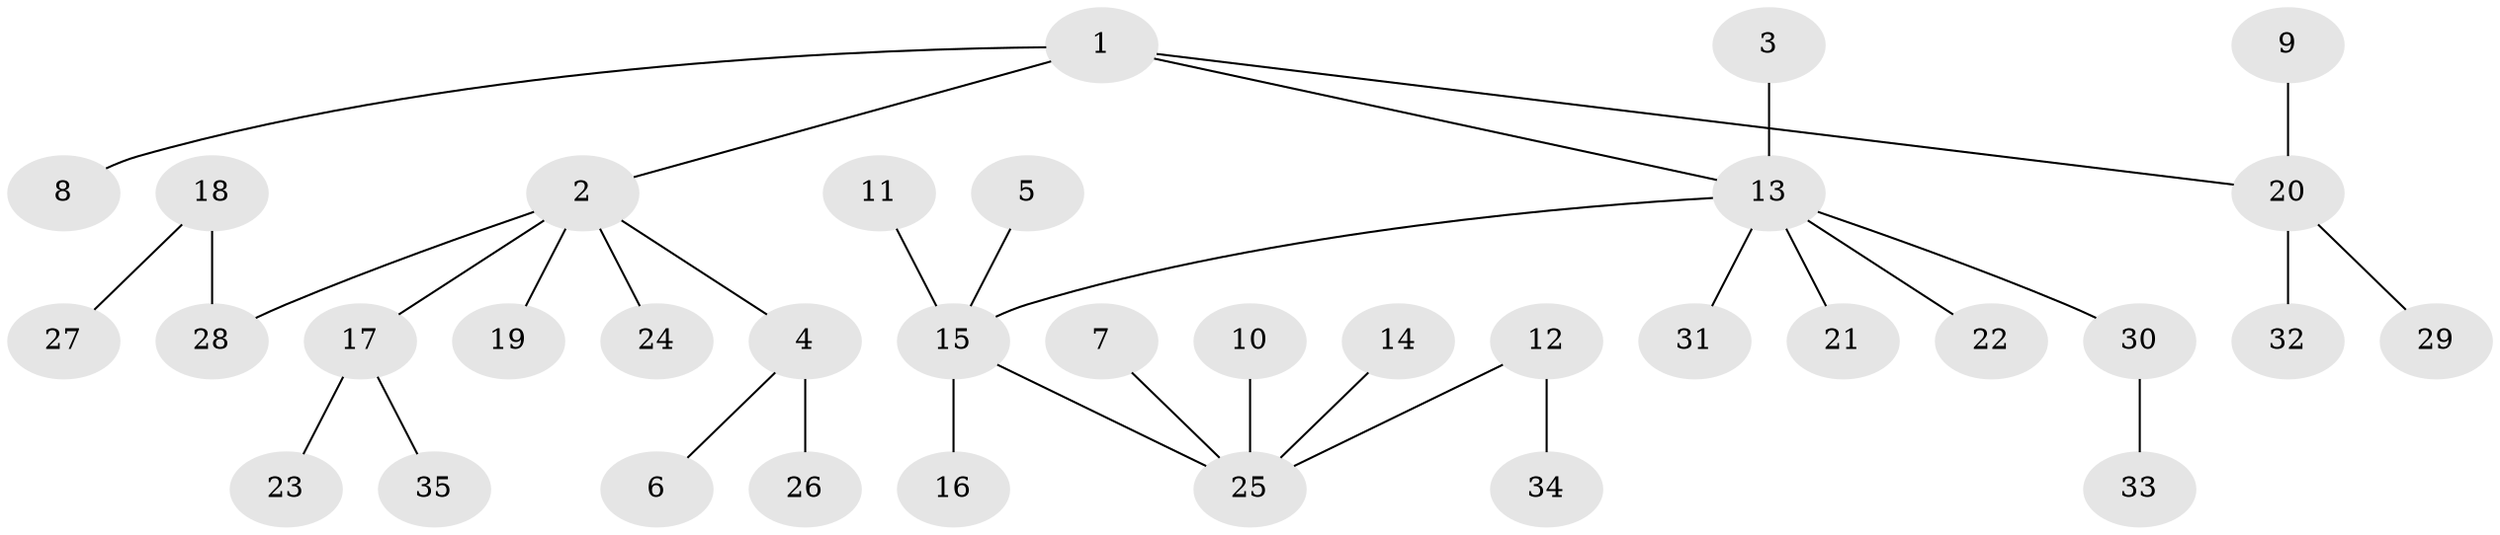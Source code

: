 // original degree distribution, {4: 0.10144927536231885, 6: 0.014492753623188406, 2: 0.2753623188405797, 1: 0.4782608695652174, 5: 0.028985507246376812, 3: 0.10144927536231885}
// Generated by graph-tools (version 1.1) at 2025/50/03/09/25 03:50:20]
// undirected, 35 vertices, 34 edges
graph export_dot {
graph [start="1"]
  node [color=gray90,style=filled];
  1;
  2;
  3;
  4;
  5;
  6;
  7;
  8;
  9;
  10;
  11;
  12;
  13;
  14;
  15;
  16;
  17;
  18;
  19;
  20;
  21;
  22;
  23;
  24;
  25;
  26;
  27;
  28;
  29;
  30;
  31;
  32;
  33;
  34;
  35;
  1 -- 2 [weight=1.0];
  1 -- 8 [weight=1.0];
  1 -- 13 [weight=1.0];
  1 -- 20 [weight=1.0];
  2 -- 4 [weight=1.0];
  2 -- 17 [weight=1.0];
  2 -- 19 [weight=1.0];
  2 -- 24 [weight=1.0];
  2 -- 28 [weight=1.0];
  3 -- 13 [weight=1.0];
  4 -- 6 [weight=1.0];
  4 -- 26 [weight=1.0];
  5 -- 15 [weight=1.0];
  7 -- 25 [weight=1.0];
  9 -- 20 [weight=1.0];
  10 -- 25 [weight=1.0];
  11 -- 15 [weight=1.0];
  12 -- 25 [weight=1.0];
  12 -- 34 [weight=1.0];
  13 -- 15 [weight=1.0];
  13 -- 21 [weight=1.0];
  13 -- 22 [weight=1.0];
  13 -- 30 [weight=1.0];
  13 -- 31 [weight=1.0];
  14 -- 25 [weight=1.0];
  15 -- 16 [weight=1.0];
  15 -- 25 [weight=1.0];
  17 -- 23 [weight=1.0];
  17 -- 35 [weight=1.0];
  18 -- 27 [weight=1.0];
  18 -- 28 [weight=1.0];
  20 -- 29 [weight=1.0];
  20 -- 32 [weight=1.0];
  30 -- 33 [weight=1.0];
}
